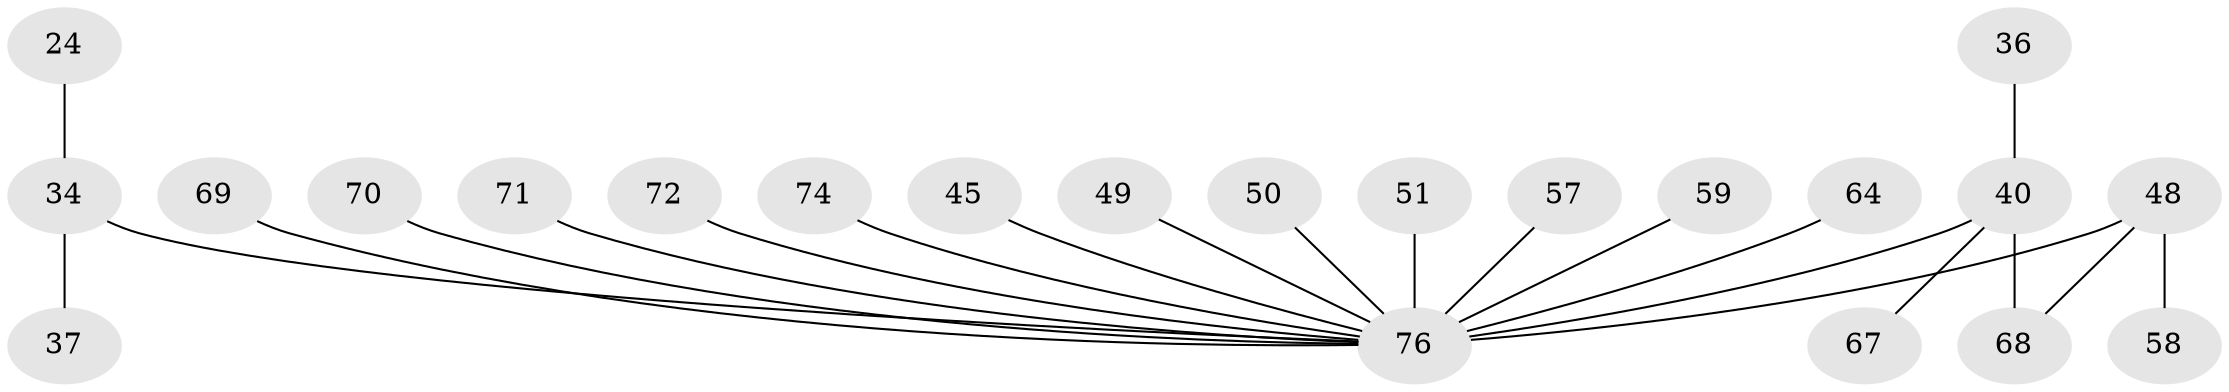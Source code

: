 // original degree distribution, {5: 0.039473684210526314, 8: 0.039473684210526314, 3: 0.11842105263157894, 9: 0.02631578947368421, 7: 0.06578947368421052, 6: 0.013157894736842105, 2: 0.17105263157894737, 1: 0.4868421052631579, 4: 0.039473684210526314}
// Generated by graph-tools (version 1.1) at 2025/50/03/04/25 21:50:02]
// undirected, 22 vertices, 22 edges
graph export_dot {
graph [start="1"]
  node [color=gray90,style=filled];
  24;
  34 [super="+1+18"];
  36;
  37;
  40 [super="+39+4"];
  45;
  48 [super="+5+30+33+42"];
  49;
  50;
  51;
  57 [super="+54"];
  58;
  59 [super="+41+46+52"];
  64 [super="+62"];
  67;
  68 [super="+16+61"];
  69;
  70;
  71 [super="+9+8+12+56"];
  72;
  74 [super="+73"];
  76 [super="+20+75+66+22+63+21+26+29"];
  24 -- 34;
  34 -- 37;
  34 -- 76 [weight=5];
  36 -- 40;
  40 -- 67;
  40 -- 76 [weight=6];
  40 -- 68 [weight=3];
  45 -- 76;
  48 -- 58;
  48 -- 76 [weight=6];
  48 -- 68;
  49 -- 76;
  50 -- 76;
  51 -- 76;
  57 -- 76;
  59 -- 76 [weight=3];
  64 -- 76;
  69 -- 76;
  70 -- 76;
  71 -- 76 [weight=3];
  72 -- 76;
  74 -- 76 [weight=3];
}
